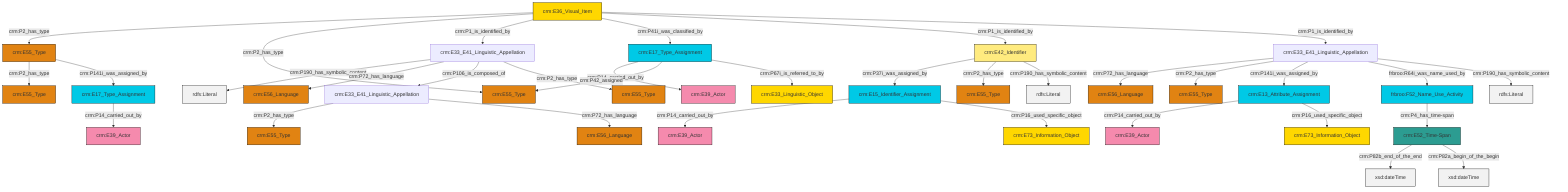 graph TD
classDef Literal fill:#f2f2f2,stroke:#000000;
classDef CRM_Entity fill:#FFFFFF,stroke:#000000;
classDef Temporal_Entity fill:#00C9E6, stroke:#000000;
classDef Type fill:#E18312, stroke:#000000;
classDef Time-Span fill:#2C9C91, stroke:#000000;
classDef Appellation fill:#FFEB7F, stroke:#000000;
classDef Place fill:#008836, stroke:#000000;
classDef Persistent_Item fill:#B266B2, stroke:#000000;
classDef Conceptual_Object fill:#FFD700, stroke:#000000;
classDef Physical_Thing fill:#D2B48C, stroke:#000000;
classDef Actor fill:#f58aad, stroke:#000000;
classDef PC_Classes fill:#4ce600, stroke:#000000;
classDef Multi fill:#cccccc,stroke:#000000;

0["crm:E36_Visual_Item"]:::Conceptual_Object -->|crm:P2_has_type| 1["crm:E55_Type"]:::Type
6["crm:E52_Time-Span"]:::Time-Span -->|crm:P82b_end_of_the_end| 7[xsd:dateTime]:::Literal
8["crm:E17_Type_Assignment"]:::Temporal_Entity -->|crm:P14_carried_out_by| 4["crm:E39_Actor"]:::Actor
15["crm:E33_E41_Linguistic_Appellation"]:::Default -->|crm:P72_has_language| 16["crm:E56_Language"]:::Type
1["crm:E55_Type"]:::Type -->|crm:P2_has_type| 17["crm:E55_Type"]:::Type
8["crm:E17_Type_Assignment"]:::Temporal_Entity -->|crm:P42_assigned| 18["crm:E55_Type"]:::Type
11["crm:E42_Identifier"]:::Appellation -->|crm:P37i_was_assigned_by| 20["crm:E15_Identifier_Assignment"]:::Temporal_Entity
0["crm:E36_Visual_Item"]:::Conceptual_Object -->|crm:P2_has_type| 18["crm:E55_Type"]:::Type
13["crm:E17_Type_Assignment"]:::Temporal_Entity -->|crm:P14_carried_out_by| 21["crm:E39_Actor"]:::Actor
0["crm:E36_Visual_Item"]:::Conceptual_Object -->|crm:P1_is_identified_by| 2["crm:E33_E41_Linguistic_Appellation"]:::Default
2["crm:E33_E41_Linguistic_Appellation"]:::Default -->|crm:P190_has_symbolic_content| 29[rdfs:Literal]:::Literal
2["crm:E33_E41_Linguistic_Appellation"]:::Default -->|crm:P72_has_language| 31["crm:E56_Language"]:::Type
1["crm:E55_Type"]:::Type -->|crm:P141i_was_assigned_by| 13["crm:E17_Type_Assignment"]:::Temporal_Entity
32["crm:E13_Attribute_Assignment"]:::Temporal_Entity -->|crm:P14_carried_out_by| 33["crm:E39_Actor"]:::Actor
32["crm:E13_Attribute_Assignment"]:::Temporal_Entity -->|crm:P16_used_specific_object| 34["crm:E73_Information_Object"]:::Conceptual_Object
15["crm:E33_E41_Linguistic_Appellation"]:::Default -->|crm:P2_has_type| 22["crm:E55_Type"]:::Type
40["frbroo:F52_Name_Use_Activity"]:::Temporal_Entity -->|crm:P4_has_time-span| 6["crm:E52_Time-Span"]:::Time-Span
15["crm:E33_E41_Linguistic_Appellation"]:::Default -->|crm:P141i_was_assigned_by| 32["crm:E13_Attribute_Assignment"]:::Temporal_Entity
9["crm:E33_E41_Linguistic_Appellation"]:::Default -->|crm:P2_has_type| 27["crm:E55_Type"]:::Type
6["crm:E52_Time-Span"]:::Time-Span -->|crm:P82a_begin_of_the_begin| 43[xsd:dateTime]:::Literal
11["crm:E42_Identifier"]:::Appellation -->|crm:P2_has_type| 47["crm:E55_Type"]:::Type
15["crm:E33_E41_Linguistic_Appellation"]:::Default -->|frbroo:R64i_was_name_used_by| 40["frbroo:F52_Name_Use_Activity"]:::Temporal_Entity
8["crm:E17_Type_Assignment"]:::Temporal_Entity -->|crm:P67i_is_referred_to_by| 38["crm:E33_Linguistic_Object"]:::Conceptual_Object
20["crm:E15_Identifier_Assignment"]:::Temporal_Entity -->|crm:P14_carried_out_by| 50["crm:E39_Actor"]:::Actor
0["crm:E36_Visual_Item"]:::Conceptual_Object -->|crm:P41i_was_classified_by| 8["crm:E17_Type_Assignment"]:::Temporal_Entity
15["crm:E33_E41_Linguistic_Appellation"]:::Default -->|crm:P190_has_symbolic_content| 56[rdfs:Literal]:::Literal
11["crm:E42_Identifier"]:::Appellation -->|crm:P190_has_symbolic_content| 57[rdfs:Literal]:::Literal
0["crm:E36_Visual_Item"]:::Conceptual_Object -->|crm:P1_is_identified_by| 11["crm:E42_Identifier"]:::Appellation
0["crm:E36_Visual_Item"]:::Conceptual_Object -->|crm:P1_is_identified_by| 15["crm:E33_E41_Linguistic_Appellation"]:::Default
9["crm:E33_E41_Linguistic_Appellation"]:::Default -->|crm:P72_has_language| 59["crm:E56_Language"]:::Type
2["crm:E33_E41_Linguistic_Appellation"]:::Default -->|crm:P106_is_composed_of| 9["crm:E33_E41_Linguistic_Appellation"]:::Default
20["crm:E15_Identifier_Assignment"]:::Temporal_Entity -->|crm:P16_used_specific_object| 45["crm:E73_Information_Object"]:::Conceptual_Object
2["crm:E33_E41_Linguistic_Appellation"]:::Default -->|crm:P2_has_type| 25["crm:E55_Type"]:::Type